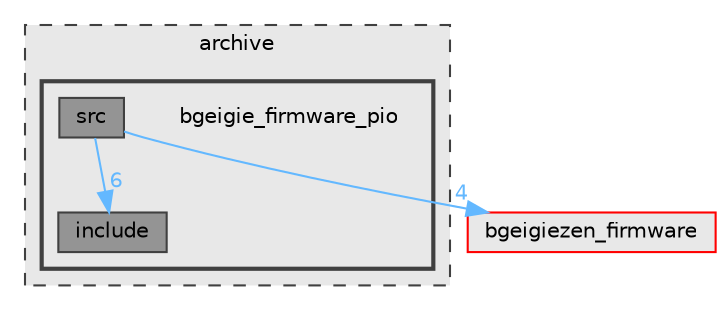 digraph "archive/bgeigie_firmware_pio"
{
 // LATEX_PDF_SIZE
  bgcolor="transparent";
  edge [fontname=Helvetica,fontsize=10,labelfontname=Helvetica,labelfontsize=10];
  node [fontname=Helvetica,fontsize=10,shape=box,height=0.2,width=0.4];
  compound=true
  subgraph clusterdir_e0fba836ceae3bb14933a86e8261f529 {
    graph [ bgcolor="#e8e8e8", pencolor="grey25", label="archive", fontname=Helvetica,fontsize=10 style="filled,dashed", URL="dir_e0fba836ceae3bb14933a86e8261f529.html",tooltip=""]
  subgraph clusterdir_9f13badbf16c8d8fb8a262db63d12892 {
    graph [ bgcolor="#e8e8e8", pencolor="grey25", label="", fontname=Helvetica,fontsize=10 style="filled,bold", URL="dir_9f13badbf16c8d8fb8a262db63d12892.html",tooltip=""]
    dir_9f13badbf16c8d8fb8a262db63d12892 [shape=plaintext, label="bgeigie_firmware_pio"];
  dir_0b8e568e021cea2b1d23351e05716578 [label="include", fillcolor="#949494", color="grey25", style="filled", URL="dir_0b8e568e021cea2b1d23351e05716578.html",tooltip=""];
  dir_0d51b65a5d031670186c7df27b2c4d34 [label="src", fillcolor="#949494", color="grey25", style="filled", URL="dir_0d51b65a5d031670186c7df27b2c4d34.html",tooltip=""];
  }
  }
  dir_e1eaf1e768829cf4a63747721d8faaf4 [label="bgeigiezen_firmware", fillcolor="#e8e8e8", color="red", style="filled", URL="dir_e1eaf1e768829cf4a63747721d8faaf4.html",tooltip=""];
  dir_0d51b65a5d031670186c7df27b2c4d34->dir_0b8e568e021cea2b1d23351e05716578 [headlabel="6", labeldistance=1.5 headhref="dir_000008_000005.html" href="dir_000008_000005.html" color="steelblue1" fontcolor="steelblue1"];
  dir_0d51b65a5d031670186c7df27b2c4d34->dir_e1eaf1e768829cf4a63747721d8faaf4 [headlabel="4", labeldistance=1.5 headhref="dir_000008_000003.html" href="dir_000008_000003.html" color="steelblue1" fontcolor="steelblue1"];
}
